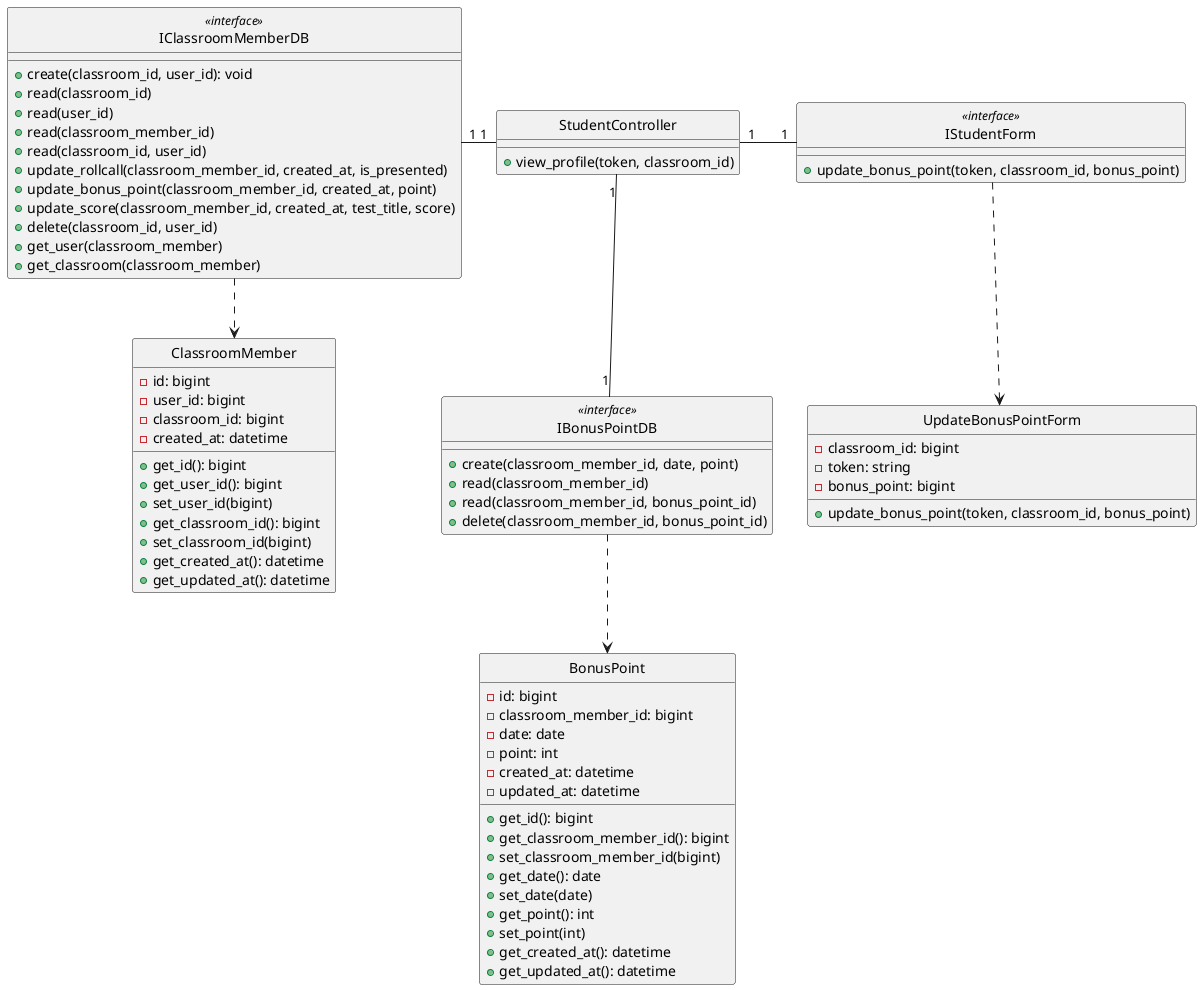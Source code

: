 @startuml updateBonusPoint

class UpdateBonusPointForm {
    - classroom_id: bigint
    - token: string
    - bonus_point: bigint

    + update_bonus_point(token, classroom_id, bonus_point)
}

class IStudentForm <<interface>> {
    + update_bonus_point(token, classroom_id, bonus_point)
}

class StudentController {
    + view_profile(token, classroom_id)
}

class ClassroomMember {
    - id: bigint
    - user_id: bigint
    - classroom_id: bigint
    - created_at: datetime

    + get_id(): bigint
    + get_user_id(): bigint
    + set_user_id(bigint)
    + get_classroom_id(): bigint
    + set_classroom_id(bigint)
    + get_created_at(): datetime
    + get_updated_at(): datetime
}

class IClassroomMemberDB <<interface>> {
    + create(classroom_id, user_id): void
    + read(classroom_id)
    + read(user_id)
    + read(classroom_member_id)
    + read(classroom_id, user_id)
    + update_rollcall(classroom_member_id, created_at, is_presented)
    + update_bonus_point(classroom_member_id, created_at, point)
    + update_score(classroom_member_id, created_at, test_title, score)
    + delete(classroom_id, user_id)
    + get_user(classroom_member)
    + get_classroom(classroom_member)
}


class BonusPoint {
    - id: bigint
    - classroom_member_id: bigint
    - date: date
    - point: int
    - created_at: datetime
    - updated_at: datetime

    + get_id(): bigint
    + get_classroom_member_id(): bigint
    + set_classroom_member_id(bigint)
    + get_date(): date
    + set_date(date)
    + get_point(): int
    + set_point(int)
    + get_created_at(): datetime
    + get_updated_at(): datetime
}

class IBonusPointDB <<interface>> {
    + create(classroom_member_id, date, point)
    + read(classroom_member_id)
    + read(classroom_member_id, bonus_point_id)
    + delete(classroom_member_id, bonus_point_id)
}

hide UpdateBonusPointForm circle
hide IStudentForm <<interface>> circle
hide StudentController circle
hide IClassroomMemberDB <<interface>> circle
hide ClassroomMember circle
hide IBonusPointDB <<interface>> circle
hide BonusPoint circle 


IStudentForm .down.> UpdateBonusPointForm
IClassroomMemberDB .down.> ClassroomMember
IBonusPointDB .down.> BonusPoint
IStudentForm "1"-left-"1" StudentController
StudentController "1"-left-"1" IClassroomMemberDB
StudentController "1"-down-"1" IBonusPointDB 


@enduml
